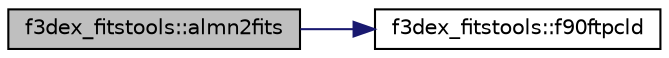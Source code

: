 digraph G
{
  edge [fontname="Helvetica",fontsize="10",labelfontname="Helvetica",labelfontsize="10"];
  node [fontname="Helvetica",fontsize="10",shape=record];
  rankdir=LR;
  Node1 [label="f3dex_fitstools::almn2fits",height=0.2,width=0.4,color="black", fillcolor="grey75", style="filled" fontcolor="black"];
  Node1 -> Node2 [color="midnightblue",fontsize="10",style="solid",fontname="Helvetica"];
  Node2 [label="f3dex_fitstools::f90ftpcld",height=0.2,width=0.4,color="black", fillcolor="white", style="filled",URL="$namespacef3dex__fitstools.html#a83e1158f828e86e43f1dc68bc0e7c59b"];
}
